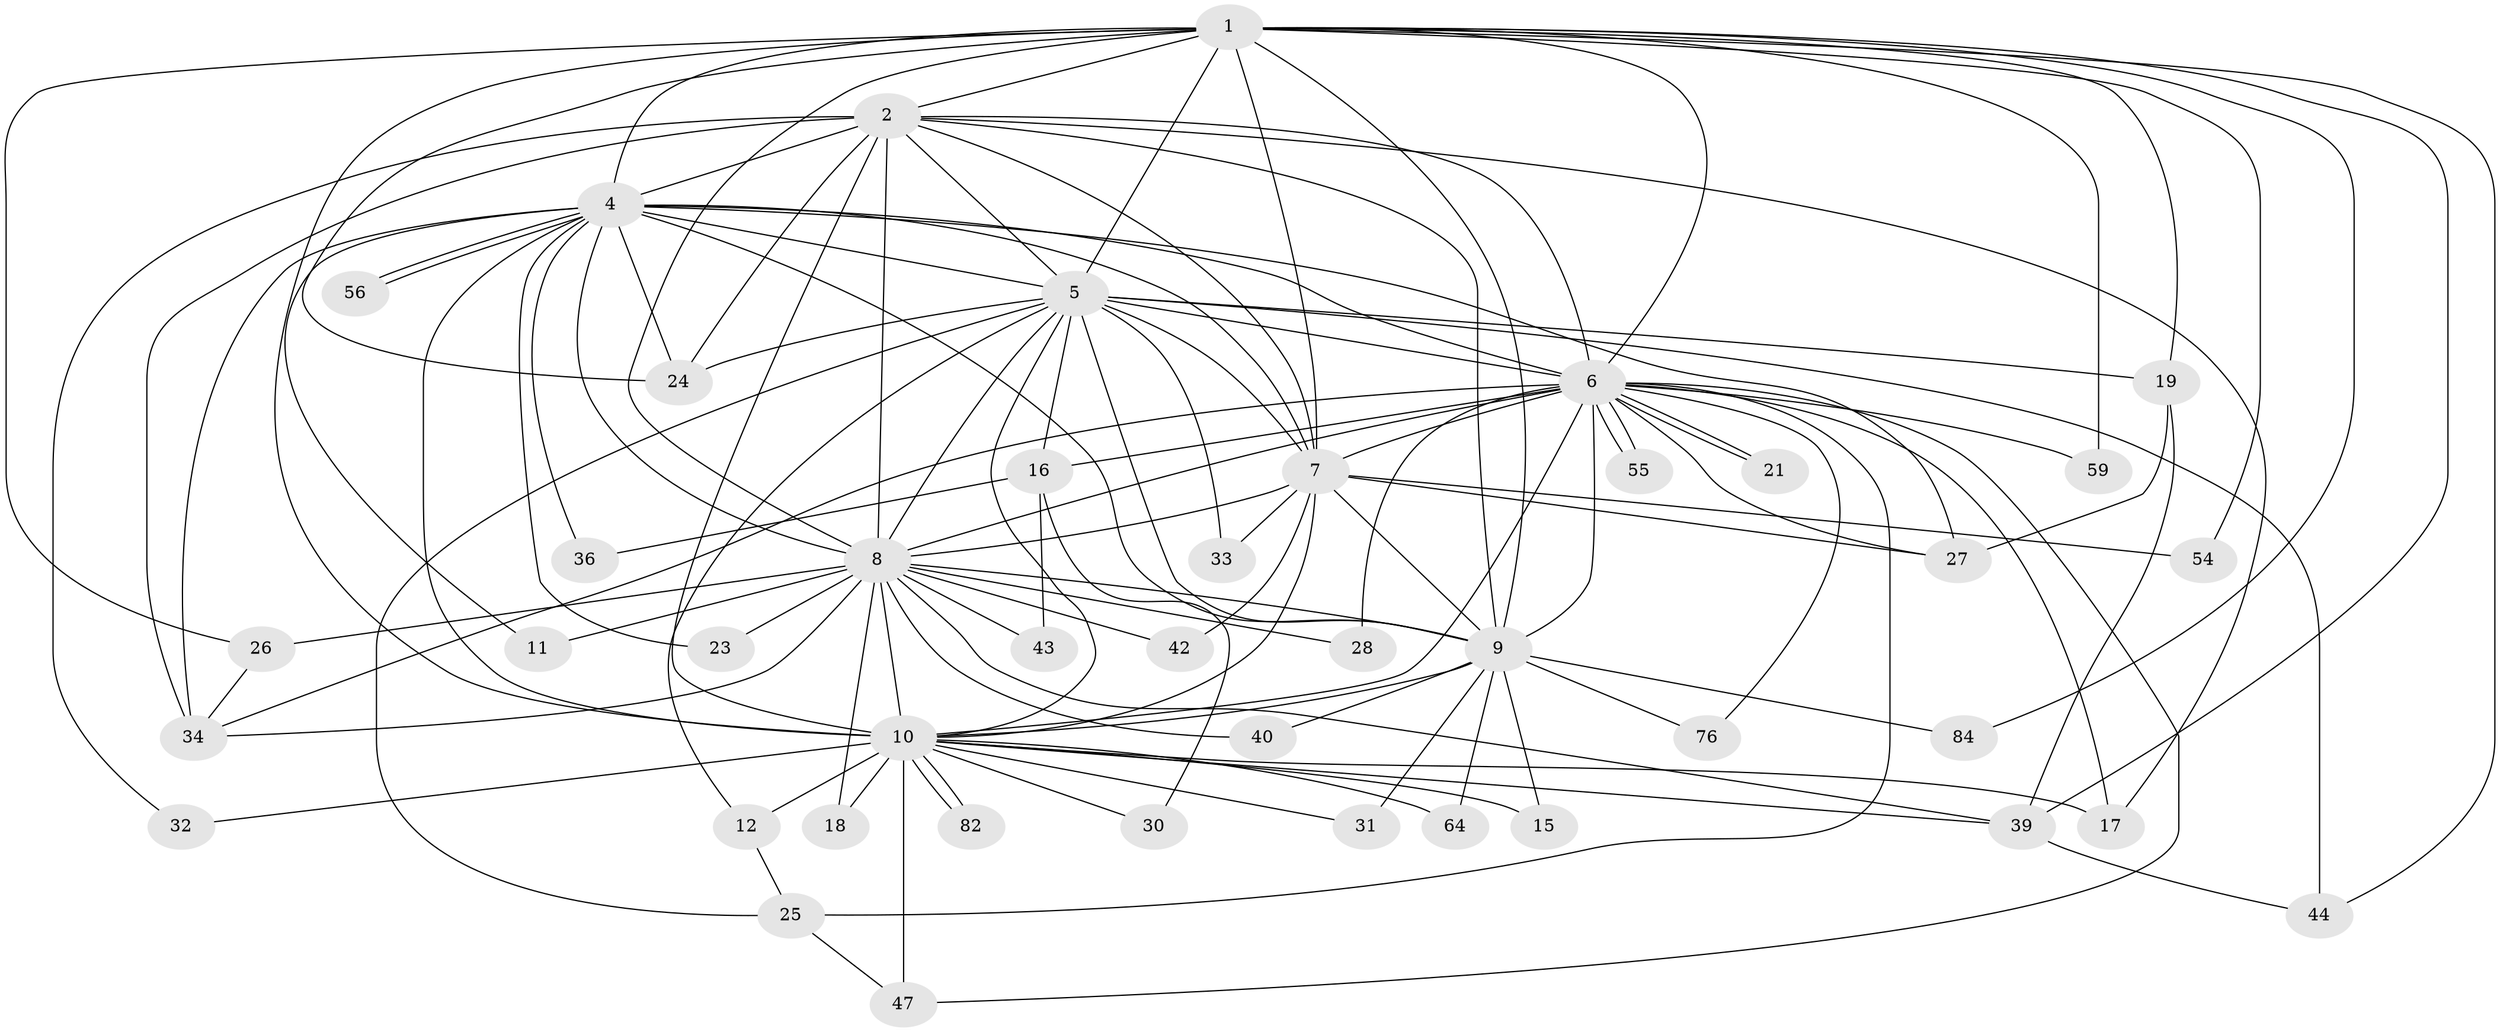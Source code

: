 // original degree distribution, {19: 0.011627906976744186, 14: 0.011627906976744186, 17: 0.011627906976744186, 24: 0.011627906976744186, 21: 0.023255813953488372, 26: 0.011627906976744186, 15: 0.011627906976744186, 22: 0.011627906976744186, 25: 0.011627906976744186, 2: 0.6046511627906976, 3: 0.16279069767441862, 5: 0.046511627906976744, 4: 0.06976744186046512}
// Generated by graph-tools (version 1.1) at 2025/14/03/09/25 04:14:17]
// undirected, 43 vertices, 117 edges
graph export_dot {
graph [start="1"]
  node [color=gray90,style=filled];
  1 [super="+22"];
  2 [super="+63+68+3+35"];
  4 [super="+50+13+14+20+69+72"];
  5 [super="+73+57+41"];
  6;
  7;
  8 [super="+52+46"];
  9;
  10;
  11;
  12;
  15;
  16;
  17;
  18;
  19;
  21;
  23;
  24 [super="+29+75+66"];
  25 [super="+62"];
  26;
  27 [super="+45"];
  28;
  30;
  31 [super="+85+74"];
  32;
  33;
  34 [super="+37"];
  36;
  39 [super="+67+60"];
  40;
  42;
  43;
  44 [super="+65"];
  47 [super="+49"];
  54;
  55 [super="+86"];
  56;
  59;
  64;
  76;
  82;
  84;
  1 -- 2 [weight=3];
  1 -- 4 [weight=2];
  1 -- 5;
  1 -- 6;
  1 -- 7;
  1 -- 8;
  1 -- 9;
  1 -- 10;
  1 -- 19;
  1 -- 26;
  1 -- 54;
  1 -- 59;
  1 -- 84;
  1 -- 44;
  1 -- 39;
  1 -- 24 [weight=2];
  2 -- 4 [weight=5];
  2 -- 5 [weight=3];
  2 -- 6 [weight=3];
  2 -- 7 [weight=3];
  2 -- 8 [weight=4];
  2 -- 9 [weight=3];
  2 -- 10 [weight=3];
  2 -- 32;
  2 -- 34 [weight=3];
  2 -- 17;
  2 -- 24;
  4 -- 5 [weight=2];
  4 -- 6;
  4 -- 7;
  4 -- 8 [weight=2];
  4 -- 9 [weight=2];
  4 -- 10 [weight=4];
  4 -- 11;
  4 -- 23;
  4 -- 36;
  4 -- 56;
  4 -- 56;
  4 -- 27;
  4 -- 24;
  4 -- 34;
  5 -- 6 [weight=3];
  5 -- 7;
  5 -- 8;
  5 -- 9 [weight=2];
  5 -- 10;
  5 -- 12;
  5 -- 16;
  5 -- 19;
  5 -- 24;
  5 -- 33;
  5 -- 44;
  5 -- 25;
  6 -- 7;
  6 -- 8;
  6 -- 9;
  6 -- 10;
  6 -- 16;
  6 -- 17;
  6 -- 21;
  6 -- 21;
  6 -- 25;
  6 -- 27;
  6 -- 28;
  6 -- 55 [weight=2];
  6 -- 55;
  6 -- 59;
  6 -- 76;
  6 -- 47;
  6 -- 34;
  7 -- 8;
  7 -- 9;
  7 -- 10;
  7 -- 33;
  7 -- 42;
  7 -- 54;
  7 -- 27 [weight=2];
  8 -- 9 [weight=2];
  8 -- 10;
  8 -- 11;
  8 -- 18;
  8 -- 23;
  8 -- 26;
  8 -- 28;
  8 -- 34;
  8 -- 39;
  8 -- 40;
  8 -- 42;
  8 -- 43;
  9 -- 10;
  9 -- 15;
  9 -- 31 [weight=3];
  9 -- 40;
  9 -- 64;
  9 -- 76;
  9 -- 84;
  10 -- 12;
  10 -- 15;
  10 -- 17;
  10 -- 18;
  10 -- 30;
  10 -- 31;
  10 -- 32;
  10 -- 39;
  10 -- 47;
  10 -- 64;
  10 -- 82;
  10 -- 82;
  12 -- 25;
  16 -- 30;
  16 -- 36;
  16 -- 43;
  19 -- 27;
  19 -- 39;
  25 -- 47;
  26 -- 34;
  39 -- 44;
}

